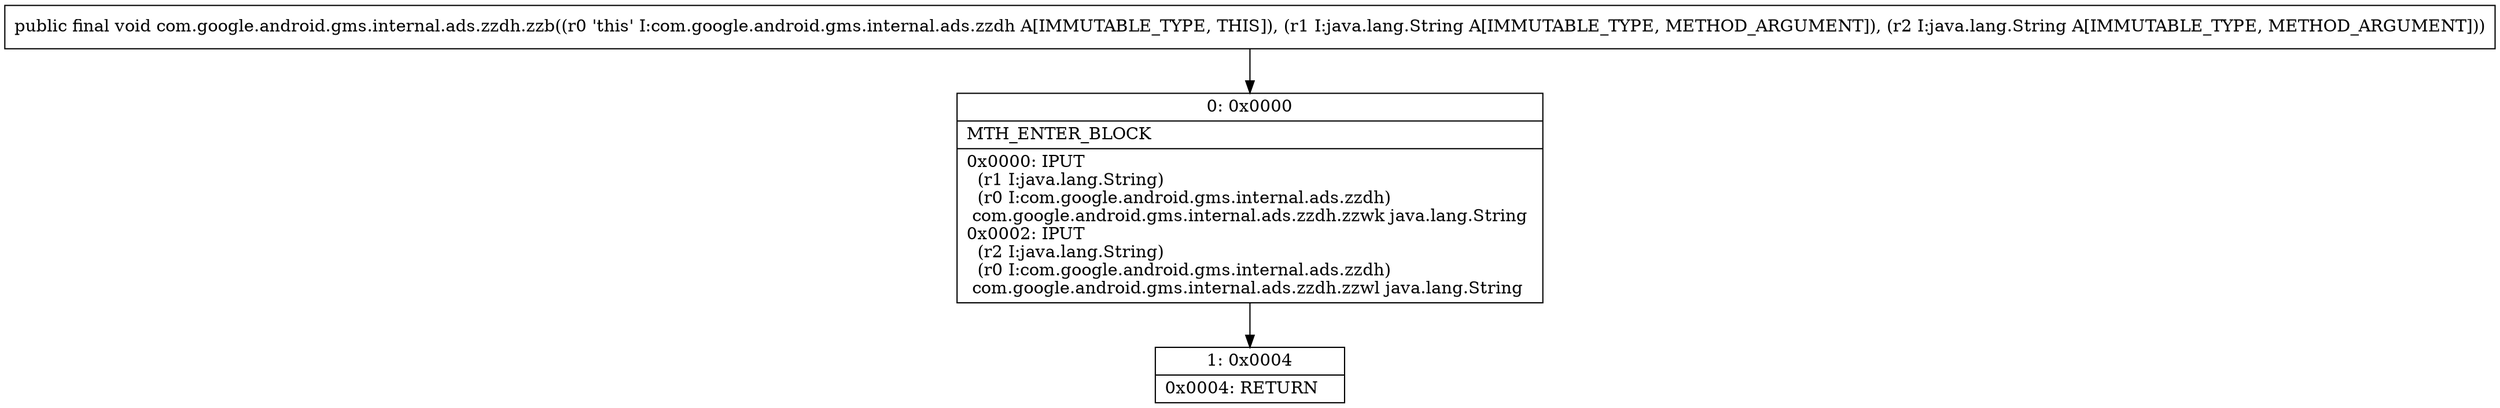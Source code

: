 digraph "CFG forcom.google.android.gms.internal.ads.zzdh.zzb(Ljava\/lang\/String;Ljava\/lang\/String;)V" {
Node_0 [shape=record,label="{0\:\ 0x0000|MTH_ENTER_BLOCK\l|0x0000: IPUT  \l  (r1 I:java.lang.String)\l  (r0 I:com.google.android.gms.internal.ads.zzdh)\l com.google.android.gms.internal.ads.zzdh.zzwk java.lang.String \l0x0002: IPUT  \l  (r2 I:java.lang.String)\l  (r0 I:com.google.android.gms.internal.ads.zzdh)\l com.google.android.gms.internal.ads.zzdh.zzwl java.lang.String \l}"];
Node_1 [shape=record,label="{1\:\ 0x0004|0x0004: RETURN   \l}"];
MethodNode[shape=record,label="{public final void com.google.android.gms.internal.ads.zzdh.zzb((r0 'this' I:com.google.android.gms.internal.ads.zzdh A[IMMUTABLE_TYPE, THIS]), (r1 I:java.lang.String A[IMMUTABLE_TYPE, METHOD_ARGUMENT]), (r2 I:java.lang.String A[IMMUTABLE_TYPE, METHOD_ARGUMENT])) }"];
MethodNode -> Node_0;
Node_0 -> Node_1;
}

